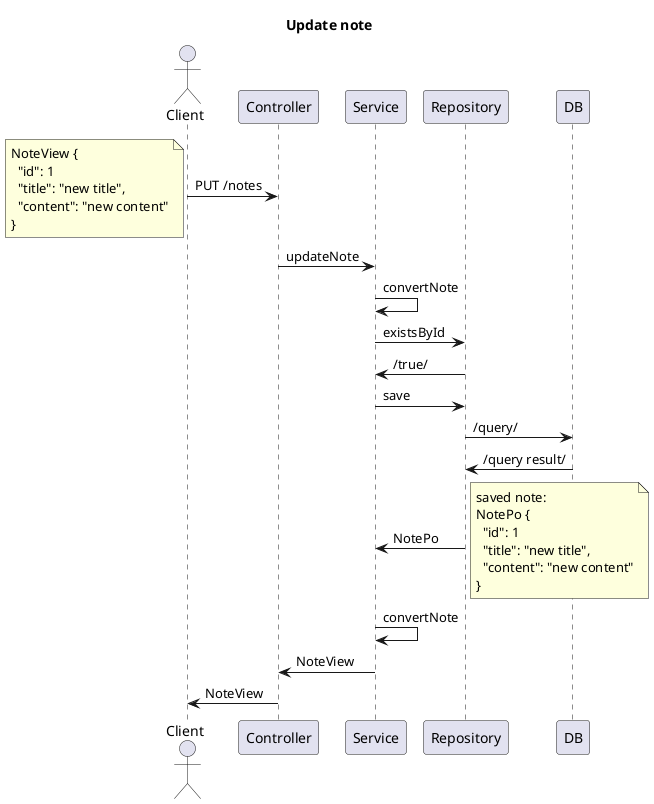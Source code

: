 @startuml

title "Update note"

actor Client as client
participant Controller as controller
participant Service as service
participant Repository as repository
participant DB as db

client -> controller: PUT /notes
note left
NoteView {
  "id": 1
  "title": "new title",
  "content": "new content"
}
end note
controller -> service: updateNote
service -> service: convertNote
service -> repository: existsById
repository -> service: /true/
service -> repository: save
repository -> db: /query/
db -> repository: /query result/
repository -> service: NotePo
note right
saved note:
NotePo {
  "id": 1
  "title": "new title",
  "content": "new content"
}
end note
service -> service: convertNote
service -> controller: NoteView
controller -> client: NoteView

@enduml